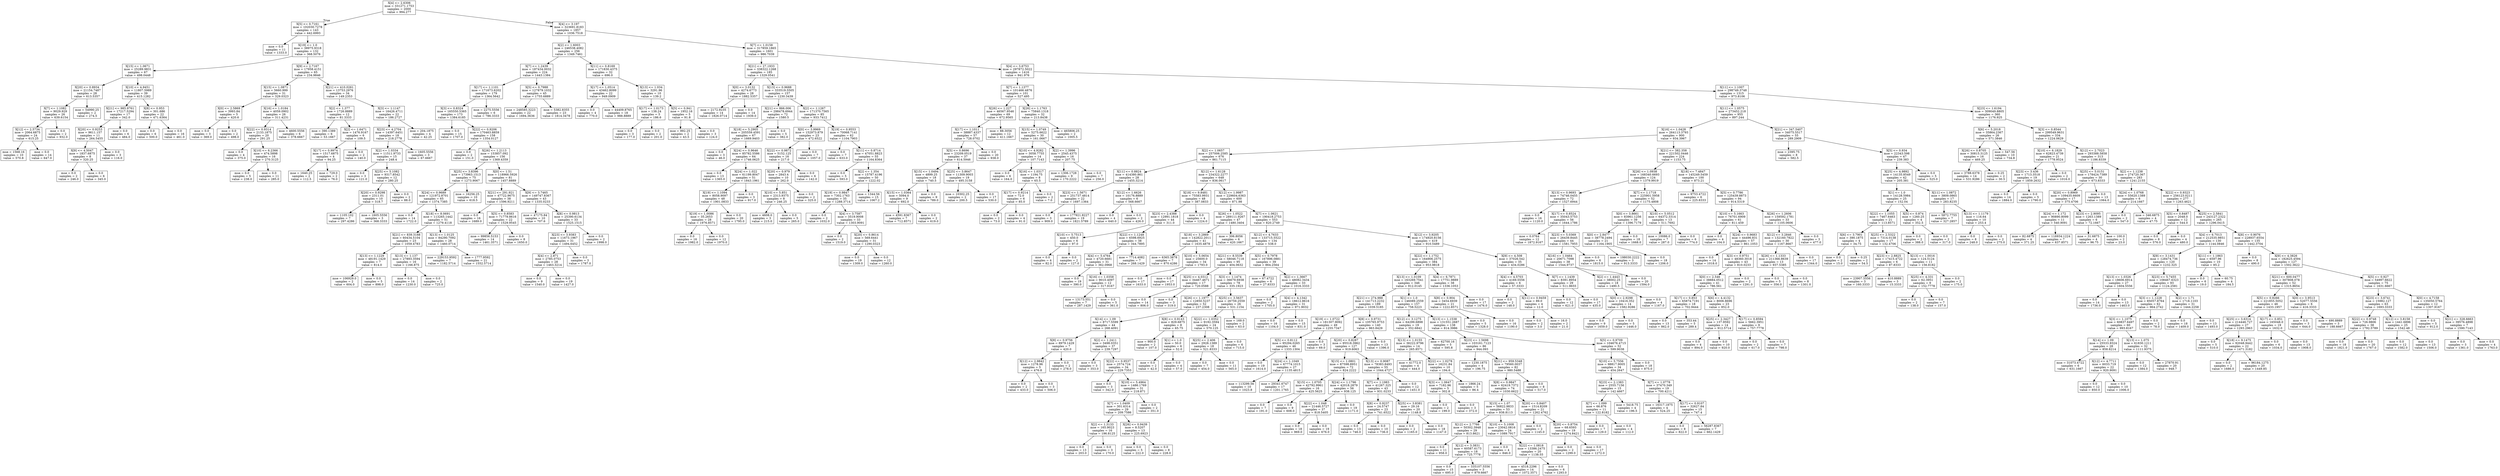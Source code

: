 digraph Tree {
node [shape=box] ;
0 [label="X[4] <= 2.6306\nmse = 331271.1753\nsamples = 2000\nvalue = 994.277"] ;
1 [label="X[5] <= 0.7161\nmse = 102030.7278\nsamples = 143\nvalue = 442.6993"] ;
0 -> 1 [labeldistance=2.5, labelangle=45, headlabel="True"] ;
2 [label="mse = 0.0\nsamples = 11\nvalue = 1333.0"] ;
1 -> 2 ;
3 [label="X[19] <= 1.0\nmse = 38975.9318\nsamples = 132\nvalue = 368.5076"] ;
1 -> 3 ;
4 [label="X[15] <= 1.0671\nmse = 25289.9831\nsamples = 67\nvalue = 498.0448"] ;
3 -> 4 ;
5 [label="X[20] <= 0.8934\nmse = 21154.7487\nsamples = 28\nvalue = 613.5357"] ;
4 -> 5 ;
6 [label="X[7] <= 1.1082\nmse = 9029.929\nsamples = 26\nvalue = 639.6154"] ;
5 -> 6 ;
7 [label="X[12] <= 2.5734\nmse = 2064.6875\nsamples = 24\nvalue = 615.25"] ;
6 -> 7 ;
8 [label="mse = 1568.16\nsamples = 10\nvalue = 570.8"] ;
7 -> 8 ;
9 [label="mse = 0.0\nsamples = 14\nvalue = 647.0"] ;
7 -> 9 ;
10 [label="mse = 0.0\nsamples = 2\nvalue = 932.0"] ;
6 -> 10 ;
11 [label="mse = 54990.25\nsamples = 2\nvalue = 274.5"] ;
5 -> 11 ;
12 [label="X[10] <= 4.9451\nmse = 11807.5989\nsamples = 39\nvalue = 415.1282"] ;
4 -> 12 ;
13 [label="X[21] <= 985.9761\nmse = 17217.5294\nsamples = 17\nvalue = 342.0"] ;
12 -> 13 ;
14 [label="X[20] <= 0.9253\nmse = 9611.157\nsamples = 11\nvalue = 264.5455"] ;
13 -> 14 ;
15 [label="X[9] <= 4.5047\nmse = 1837.6875\nsamples = 8\nvalue = 320.25"] ;
14 -> 15 ;
16 [label="mse = 0.0\nsamples = 2\nvalue = 246.0"] ;
15 -> 16 ;
17 [label="mse = 0.0\nsamples = 6\nvalue = 345.0"] ;
15 -> 17 ;
18 [label="mse = 0.0\nsamples = 3\nvalue = 116.0"] ;
14 -> 18 ;
19 [label="mse = 0.0\nsamples = 6\nvalue = 484.0"] ;
13 -> 19 ;
20 [label="X[8] <= 0.953\nmse = 301.686\nsamples = 22\nvalue = 471.6364"] ;
12 -> 20 ;
21 [label="mse = 0.0\nsamples = 6\nvalue = 500.0"] ;
20 -> 21 ;
22 [label="mse = 0.0\nsamples = 16\nvalue = 461.0"] ;
20 -> 22 ;
23 [label="X[9] <= 2.7167\nmse = 17958.4151\nsamples = 65\nvalue = 234.9846"] ;
3 -> 23 ;
24 [label="X[15] <= 1.0871\nmse = 5660.999\nsamples = 31\nvalue = 329.0323"] ;
23 -> 24 ;
25 [label="X[0] <= 2.5869\nmse = 3993.84\nsamples = 5\nvalue = 420.6"] ;
24 -> 25 ;
26 [label="mse = 0.0\nsamples = 3\nvalue = 369.0"] ;
25 -> 26 ;
27 [label="mse = 0.0\nsamples = 2\nvalue = 498.0"] ;
25 -> 27 ;
28 [label="X[16] <= 1.0184\nmse = 4059.0902\nsamples = 26\nvalue = 311.4231"] ;
24 -> 28 ;
29 [label="X[22] <= 0.9314\nmse = 2133.1875\nsamples = 20\nvalue = 291.25"] ;
28 -> 29 ;
30 [label="mse = 0.0\nsamples = 4\nvalue = 375.0"] ;
29 -> 30 ;
31 [label="X[10] <= 6.2366\nmse = 474.5898\nsamples = 16\nvalue = 270.3125"] ;
29 -> 31 ;
32 [label="mse = 0.0\nsamples = 5\nvalue = 238.0"] ;
31 -> 32 ;
33 [label="mse = 0.0\nsamples = 11\nvalue = 285.0"] ;
31 -> 33 ;
34 [label="mse = 4600.5556\nsamples = 6\nvalue = 378.6667"] ;
28 -> 34 ;
35 [label="X[21] <= 410.0261\nmse = 13753.2976\nsamples = 34\nvalue = 149.2353"] ;
23 -> 35 ;
36 [label="X[2] <= 1.377\nmse = 1726.8889\nsamples = 12\nvalue = 81.3333"] ;
35 -> 36 ;
37 [label="mse = 390.1389\nsamples = 6\nvalue = 53.1667"] ;
36 -> 37 ;
38 [label="X[2] <= 1.6471\nmse = 1476.9167\nsamples = 6\nvalue = 109.5"] ;
36 -> 38 ;
39 [label="X[17] <= 0.9974\nmse = 1517.6875\nsamples = 4\nvalue = 94.25"] ;
38 -> 39 ;
40 [label="mse = 1640.25\nsamples = 2\nvalue = 112.5"] ;
39 -> 40 ;
41 [label="mse = 729.0\nsamples = 2\nvalue = 76.0"] ;
39 -> 41 ;
42 [label="mse = 0.0\nsamples = 2\nvalue = 140.0"] ;
38 -> 42 ;
43 [label="X[3] <= 1.1147\nmse = 16426.4711\nsamples = 22\nvalue = 186.2727"] ;
35 -> 43 ;
44 [label="X[23] <= 4.2704\nmse = 14397.6451\nsamples = 18\nvalue = 218.2778"] ;
43 -> 44 ;
45 [label="X[2] <= 1.0334\nmse = 11511.9733\nsamples = 15\nvalue = 248.4"] ;
44 -> 45 ;
46 [label="mse = 0.0\nsamples = 3\nvalue = 121.0"] ;
45 -> 46 ;
47 [label="X[25] <= 5.1082\nmse = 9317.8542\nsamples = 12\nvalue = 280.25"] ;
45 -> 47 ;
48 [label="X[20] <= 0.9298\nmse = 2311.01\nsamples = 10\nvalue = 318.7"] ;
47 -> 48 ;
49 [label="mse = 1105.102\nsamples = 7\nvalue = 297.4286"] ;
48 -> 49 ;
50 [label="mse = 1605.5556\nsamples = 3\nvalue = 368.3333"] ;
48 -> 50 ;
51 [label="mse = 0.0\nsamples = 2\nvalue = 88.0"] ;
47 -> 51 ;
52 [label="mse = 1605.5556\nsamples = 3\nvalue = 67.6667"] ;
44 -> 52 ;
53 [label="mse = 204.1875\nsamples = 4\nvalue = 42.25"] ;
43 -> 53 ;
54 [label="X[4] <= 3.197\nmse = 323691.8183\nsamples = 1857\nvalue = 1036.7518"] ;
0 -> 54 [labeldistance=2.5, labelangle=-45, headlabel="False"] ;
55 [label="X[2] <= 1.6003\nmse = 246538.4082\nsamples = 256\nvalue = 1349.7461"] ;
54 -> 55 ;
56 [label="X[7] <= 1.2439\nmse = 187434.0032\nsamples = 224\nvalue = 1443.1384"] ;
55 -> 56 ;
57 [label="X[17] <= 1.1101\nmse = 171673.6202\nsamples = 179\nvalue = 1364.5642"] ;
56 -> 57 ;
58 [label="X[3] <= 0.8324\nmse = 165550.5365\nsamples = 173\nvalue = 1384.6185"] ;
57 -> 58 ;
59 [label="mse = 0.0\nsamples = 15\nvalue = 1707.0"] ;
58 -> 59 ;
60 [label="X[22] <= 0.9206\nmse = 170463.8859\nsamples = 158\nvalue = 1354.0127"] ;
58 -> 60 ;
61 [label="mse = 0.0\nsamples = 2\nvalue = 151.0"] ;
60 -> 61 ;
62 [label="X[26] <= 1.2113\nmse = 153857.092\nsamples = 156\nvalue = 1369.4359"] ;
60 -> 62 ;
63 [label="X[25] <= 3.8396\nmse = 173963.1513\nsamples = 75\nvalue = 1273.9067"] ;
62 -> 63 ;
64 [label="X[24] <= 0.9689\nmse = 121972.8701\nsamples = 65\nvalue = 1374.7385"] ;
63 -> 64 ;
65 [label="mse = 0.0\nsamples = 14\nvalue = 1722.0"] ;
64 -> 65 ;
66 [label="X[18] <= 8.0691\nmse = 113265.1442\nsamples = 51\nvalue = 1279.4118"] ;
64 -> 66 ;
67 [label="X[21] <= 839.3188\nmse = 60434.5104\nsamples = 23\nvalue = 1059.4783"] ;
66 -> 67 ;
68 [label="X[13] <= 1.1229\nmse = 48191.1429\nsamples = 7\nvalue = 814.0"] ;
67 -> 68 ;
69 [label="mse = 106929.0\nsamples = 2\nvalue = 604.0"] ;
68 -> 69 ;
70 [label="mse = 0.0\nsamples = 5\nvalue = 898.0"] ;
68 -> 70 ;
71 [label="X[13] <= 1.137\nmse = 27893.3594\nsamples = 16\nvalue = 1166.875"] ;
67 -> 71 ;
72 [label="mse = 0.0\nsamples = 14\nvalue = 1230.0"] ;
71 -> 72 ;
73 [label="mse = 0.0\nsamples = 2\nvalue = 725.0"] ;
71 -> 73 ;
74 [label="X[13] <= 1.0125\nmse = 84290.7092\nsamples = 28\nvalue = 1460.0714"] ;
66 -> 74 ;
75 [label="mse = 229153.9592\nsamples = 7\nvalue = 1182.5714"] ;
74 -> 75 ;
76 [label="mse = 1777.9592\nsamples = 21\nvalue = 1552.5714"] ;
74 -> 76 ;
77 [label="mse = 16256.25\nsamples = 10\nvalue = 618.5"] ;
63 -> 77 ;
78 [label="X[0] <= 1.51\nmse = 118966.5926\nsamples = 81\nvalue = 1457.8889"] ;
62 -> 78 ;
79 [label="X[21] <= 291.921\nmse = 47722.9675\nsamples = 38\nvalue = 1596.9211"] ;
78 -> 79 ;
80 [label="mse = 0.0\nsamples = 16\nvalue = 1689.0"] ;
79 -> 80 ;
81 [label="X[5] <= 0.8583\nmse = 71779.8616\nsamples = 22\nvalue = 1529.9545"] ;
79 -> 81 ;
82 [label="mse = 99856.5153\nsamples = 14\nvalue = 1461.3571"] ;
81 -> 82 ;
83 [label="mse = 0.0\nsamples = 8\nvalue = 1650.0"] ;
81 -> 83 ;
84 [label="X[9] <= 3.7465\nmse = 149747.8367\nsamples = 43\nvalue = 1335.0233"] ;
78 -> 84 ;
85 [label="mse = 47175.84\nsamples = 10\nvalue = 707.6"] ;
84 -> 85 ;
86 [label="X[8] <= 0.9813\nmse = 25390.6134\nsamples = 33\nvalue = 1525.1515"] ;
84 -> 86 ;
87 [label="X[23] <= 3.9383\nmse = 11673.1967\nsamples = 31\nvalue = 1494.6452"] ;
86 -> 87 ;
88 [label="X[4] <= 2.871\nmse = 2785.0753\nsamples = 28\nvalue = 1463.3214"] ;
87 -> 88 ;
89 [label="mse = 0.0\nsamples = 9\nvalue = 1540.0"] ;
88 -> 89 ;
90 [label="mse = 0.0\nsamples = 19\nvalue = 1427.0"] ;
88 -> 90 ;
91 [label="mse = 0.0\nsamples = 3\nvalue = 1787.0"] ;
87 -> 91 ;
92 [label="mse = 0.0\nsamples = 2\nvalue = 1998.0"] ;
86 -> 92 ;
93 [label="mse = 2275.5556\nsamples = 6\nvalue = 786.3333"] ;
57 -> 93 ;
94 [label="X[5] <= 0.7988\nmse = 127879.1032\nsamples = 45\nvalue = 1755.6889"] ;
56 -> 94 ;
95 [label="mse = 248585.3223\nsamples = 22\nvalue = 1694.3636"] ;
94 -> 95 ;
96 [label="mse = 5382.8355\nsamples = 23\nvalue = 1814.3478"] ;
94 -> 96 ;
97 [label="X[11] <= 0.8169\nmse = 171830.4375\nsamples = 32\nvalue = 696.0"] ;
55 -> 97 ;
98 [label="X[17] <= 1.0514\nmse = 43462.8099\nsamples = 22\nvalue = 949.0909"] ;
97 -> 98 ;
99 [label="mse = 0.0\nsamples = 4\nvalue = 770.0"] ;
98 -> 99 ;
100 [label="mse = 44409.8765\nsamples = 18\nvalue = 988.8889"] ;
98 -> 100 ;
101 [label="X[13] <= 1.034\nmse = 3291.96\nsamples = 10\nvalue = 139.2"] ;
97 -> 101 ;
102 [label="X[17] <= 1.0173\nmse = 138.24\nsamples = 5\nvalue = 186.6"] ;
101 -> 102 ;
103 [label="mse = 0.0\nsamples = 3\nvalue = 177.0"] ;
102 -> 103 ;
104 [label="mse = 0.0\nsamples = 2\nvalue = 201.0"] ;
102 -> 104 ;
105 [label="X[5] <= 0.941\nmse = 1952.16\nsamples = 5\nvalue = 91.8"] ;
101 -> 105 ;
106 [label="mse = 992.25\nsamples = 2\nvalue = 43.5"] ;
105 -> 106 ;
107 [label="mse = 0.0\nsamples = 3\nvalue = 124.0"] ;
105 -> 107 ;
108 [label="X[7] <= 1.0158\nmse = 317859.1865\nsamples = 1601\nvalue = 986.7039"] ;
54 -> 108 ;
109 [label="X[21] <= 27.1933\nmse = 338322.1268\nsamples = 185\nvalue = 1329.0541"] ;
108 -> 109 ;
110 [label="X[0] <= 3.0132\nmse = 4274.6773\nsamples = 28\nvalue = 1882.5357"] ;
109 -> 110 ;
111 [label="mse = 2172.9235\nsamples = 14\nvalue = 1826.0714"] ;
110 -> 111 ;
112 [label="mse = 0.0\nsamples = 14\nvalue = 1939.0"] ;
110 -> 112 ;
113 [label="X[13] <= 0.9688\nmse = 333519.5505\nsamples = 157\nvalue = 1230.3439"] ;
109 -> 113 ;
114 [label="X[21] <= 866.006\nmse = 298478.6944\nsamples = 72\nvalue = 1580.5"] ;
113 -> 114 ;
115 [label="X[18] <= 5.2905\nmse = 205559.4591\nsamples = 67\nvalue = 1669.9403"] ;
114 -> 115 ;
116 [label="mse = 0.0\nsamples = 3\nvalue = 46.0"] ;
115 -> 116 ;
117 [label="X[24] <= 0.9646\nmse = 85782.5586\nsamples = 64\nvalue = 1746.0625"] ;
115 -> 117 ;
118 [label="mse = 0.0\nsamples = 13\nvalue = 1365.0"] ;
117 -> 118 ;
119 [label="X[24] <= 1.022\nmse = 61199.8047\nsamples = 51\nvalue = 1843.1961"] ;
117 -> 119 ;
120 [label="X[19] <= 1.1094\nmse = 8058.9097\nsamples = 48\nvalue = 1901.0833"] ;
119 -> 120 ;
121 [label="X[19] <= 1.0086\nmse = 35.2653\nsamples = 28\nvalue = 1976.8571"] ;
120 -> 121 ;
122 [label="mse = 0.0\nsamples = 16\nvalue = 1982.0"] ;
121 -> 122 ;
123 [label="mse = 0.0\nsamples = 12\nvalue = 1970.0"] ;
121 -> 123 ;
124 [label="mse = 0.0\nsamples = 20\nvalue = 1795.0"] ;
120 -> 124 ;
125 [label="mse = 0.0\nsamples = 3\nvalue = 917.0"] ;
119 -> 125 ;
126 [label="mse = 0.0\nsamples = 5\nvalue = 382.0"] ;
114 -> 126 ;
127 [label="X[2] <= 1.1267\nmse = 171370.7565\nsamples = 85\nvalue = 933.7412"] ;
113 -> 127 ;
128 [label="X[0] <= 3.9969\nmse = 152973.879\nsamples = 23\nvalue = 472.6522"] ;
127 -> 128 ;
129 [label="X[22] <= 0.9872\nmse = 5152.125\nsamples = 16\nvalue = 217.0"] ;
128 -> 129 ;
130 [label="X[20] <= 0.979\nmse = 2843.4\nsamples = 10\nvalue = 262.0"] ;
129 -> 130 ;
131 [label="X[10] <= 5.851\nmse = 2313.9375\nsamples = 8\nvalue = 246.25"] ;
130 -> 131 ;
132 [label="mse = 4608.0\nsamples = 3\nvalue = 215.0"] ;
131 -> 132 ;
133 [label="mse = 0.0\nsamples = 5\nvalue = 265.0"] ;
131 -> 133 ;
134 [label="mse = 0.0\nsamples = 2\nvalue = 325.0"] ;
130 -> 134 ;
135 [label="mse = 0.0\nsamples = 6\nvalue = 142.0"] ;
129 -> 135 ;
136 [label="mse = 0.0\nsamples = 7\nvalue = 1057.0"] ;
128 -> 136 ;
137 [label="X[19] <= 0.9553\nmse = 70068.7141\nsamples = 62\nvalue = 1104.7903"] ;
127 -> 137 ;
138 [label="mse = 0.0\nsamples = 7\nvalue = 633.0"] ;
137 -> 138 ;
139 [label="X[11] <= 0.8714\nmse = 47051.8823\nsamples = 55\nvalue = 1164.8364"] ;
137 -> 139 ;
140 [label="mse = 0.0\nsamples = 5\nvalue = 593.0"] ;
139 -> 140 ;
141 [label="X[2] <= 1.354\nmse = 15787.4196\nsamples = 50\nvalue = 1222.02"] ;
139 -> 141 ;
142 [label="X[19] <= 0.9847\nmse = 7302.1763\nsamples = 35\nvalue = 1288.3714"] ;
141 -> 142 ;
143 [label="mse = 0.0\nsamples = 2\nvalue = 1032.0"] ;
142 -> 143 ;
144 [label="X[4] <= 3.7587\nmse = 3519.9008\nsamples = 33\nvalue = 1303.9091"] ;
142 -> 144 ;
145 [label="mse = 0.0\nsamples = 2\nvalue = 1519.0"] ;
144 -> 145 ;
146 [label="X[20] <= 0.8614\nmse = 569.6441\nsamples = 31\nvalue = 1290.0323"] ;
144 -> 146 ;
147 [label="mse = 0.0\nsamples = 19\nvalue = 1309.0"] ;
146 -> 147 ;
148 [label="mse = 0.0\nsamples = 12\nvalue = 1260.0"] ;
146 -> 148 ;
149 [label="mse = 1344.56\nsamples = 15\nvalue = 1067.2"] ;
141 -> 149 ;
150 [label="X[4] <= 3.6753\nmse = 297872.5022\nsamples = 1416\nvalue = 941.976"] ;
108 -> 150 ;
151 [label="X[7] <= 1.1377\nmse = 101466.4876\nsamples = 101\nvalue = 527.495"] ;
150 -> 151 ;
152 [label="X[26] <= 1.227\nmse = 46567.9546\nsamples = 69\nvalue = 672.9565"] ;
151 -> 152 ;
153 [label="X[17] <= 1.1011\nmse = 38887.4337\nsamples = 57\nvalue = 728.0702"] ;
152 -> 153 ;
154 [label="X[5] <= 0.8696\nmse = 23209.0519\nsamples = 37\nvalue = 614.5946"] ;
153 -> 154 ;
155 [label="X[15] <= 1.0494\nmse = 4899.25\nsamples = 18\nvalue = 740.5"] ;
154 -> 155 ;
156 [label="X[15] <= 1.0364\nmse = 5094.0\nsamples = 9\nvalue = 692.0"] ;
155 -> 156 ;
157 [label="mse = 4591.8367\nsamples = 7\nvalue = 712.8571"] ;
156 -> 157 ;
158 [label="mse = 0.0\nsamples = 2\nvalue = 619.0"] ;
156 -> 158 ;
159 [label="mse = 0.0\nsamples = 9\nvalue = 789.0"] ;
155 -> 159 ;
160 [label="X[25] <= 3.8647\nmse = 11309.9003\nsamples = 19\nvalue = 495.3158"] ;
154 -> 160 ;
161 [label="mse = 10302.25\nsamples = 2\nvalue = 200.5"] ;
160 -> 161 ;
162 [label="mse = 0.0\nsamples = 17\nvalue = 530.0"] ;
160 -> 162 ;
163 [label="mse = 0.0\nsamples = 20\nvalue = 938.0"] ;
153 -> 163 ;
164 [label="mse = 88.3056\nsamples = 12\nvalue = 411.1667"] ;
152 -> 164 ;
165 [label="X[26] <= 1.1763\nmse = 75840.1318\nsamples = 32\nvalue = 213.8438"] ;
151 -> 165 ;
166 [label="X[15] <= 1.0749\nmse = 5275.6622\nsamples = 30\nvalue = 161.0667"] ;
165 -> 166 ;
167 [label="X[10] <= 4.9282\nmse = 3058.7755\nsamples = 14\nvalue = 107.7143"] ;
166 -> 167 ;
168 [label="mse = 0.0\nsamples = 6\nvalue = 164.0"] ;
167 -> 168 ;
169 [label="X[16] <= 1.0317\nmse = 1194.75\nsamples = 8\nvalue = 65.5"] ;
167 -> 169 ;
170 [label="X[17] <= 0.9214\nmse = 72.0\nsamples = 6\nvalue = 85.0"] ;
169 -> 170 ;
171 [label="mse = 0.0\nsamples = 2\nvalue = 73.0"] ;
170 -> 171 ;
172 [label="mse = 0.0\nsamples = 4\nvalue = 91.0"] ;
170 -> 172 ;
173 [label="mse = 0.0\nsamples = 2\nvalue = 7.0"] ;
169 -> 173 ;
174 [label="X[2] <= 1.3996\nmse = 2545.4375\nsamples = 16\nvalue = 207.75"] ;
166 -> 174 ;
175 [label="mse = 1306.1728\nsamples = 9\nvalue = 170.2222"] ;
174 -> 175 ;
176 [label="mse = 0.0\nsamples = 7\nvalue = 256.0"] ;
174 -> 176 ;
177 [label="mse = 465806.25\nsamples = 2\nvalue = 1005.5"] ;
165 -> 177 ;
178 [label="X[11] <= 1.1007\nmse = 298749.3748\nsamples = 1315\nvalue = 973.8106"] ;
150 -> 178 ;
179 [label="X[11] <= 1.0575\nmse = 273452.218\nsamples = 955\nvalue = 897.244"] ;
178 -> 179 ;
180 [label="X[16] <= 1.0428\nmse = 264113.3793\nsamples = 900\nvalue = 934.3967"] ;
179 -> 180 ;
181 [label="X[2] <= 1.0657\nmse = 257006.2585\nsamples = 676\nvalue = 861.7115"] ;
180 -> 181 ;
182 [label="X[11] <= 0.8824\nmse = 414380.861\nsamples = 28\nvalue = 1455.3214"] ;
181 -> 182 ;
183 [label="X[23] <= 1.5671\nmse = 251737.4814\nsamples = 22\nvalue = 1697.1364"] ;
182 -> 183 ;
184 [label="mse = 0.0\nsamples = 3\nvalue = 909.0"] ;
183 -> 184 ;
185 [label="mse = 177921.8227\nsamples = 19\nvalue = 1821.5789"] ;
183 -> 185 ;
186 [label="X[12] <= 1.6626\nmse = 10176.8889\nsamples = 6\nvalue = 568.6667"] ;
182 -> 186 ;
187 [label="mse = 0.0\nsamples = 4\nvalue = 640.0"] ;
186 -> 187 ;
188 [label="mse = 0.0\nsamples = 2\nvalue = 426.0"] ;
186 -> 188 ;
189 [label="X[12] <= 1.6128\nmse = 234322.2277\nsamples = 648\nvalue = 836.0617"] ;
181 -> 189 ;
190 [label="X[18] <= 9.8481\nmse = 75583.9931\nsamples = 48\nvalue = 387.0833"] ;
189 -> 190 ;
191 [label="X[23] <= 2.4388\nmse = 12991.1818\nsamples = 44\nvalue = 311.0"] ;
190 -> 191 ;
192 [label="X[10] <= 5.7513\nmse = 450.0\nsamples = 6\nvalue = 97.0"] ;
191 -> 192 ;
193 [label="mse = 0.0\nsamples = 4\nvalue = 82.0"] ;
192 -> 193 ;
194 [label="mse = 0.0\nsamples = 2\nvalue = 127.0"] ;
192 -> 194 ;
195 [label="X[22] <= 1.1248\nmse = 6598.6925\nsamples = 38\nvalue = 344.7895"] ;
191 -> 195 ;
196 [label="X[4] <= 5.4764\nmse = 4720.6681\nsamples = 31\nvalue = 362.0968"] ;
195 -> 196 ;
197 [label="mse = 0.0\nsamples = 19\nvalue = 390.0"] ;
196 -> 197 ;
198 [label="X[16] <= 1.0358\nmse = 9010.4097\nsamples = 12\nvalue = 317.9167"] ;
196 -> 198 ;
199 [label="mse = 13173.551\nsamples = 7\nvalue = 287.1429"] ;
198 -> 199 ;
200 [label="mse = 0.0\nsamples = 5\nvalue = 361.0"] ;
198 -> 200 ;
201 [label="mse = 7714.4082\nsamples = 7\nvalue = 268.1429"] ;
195 -> 201 ;
202 [label="mse = 0.0\nsamples = 4\nvalue = 1224.0"] ;
190 -> 202 ;
203 [label="X[12] <= 1.9987\nmse = 229604.6363\nsamples = 600\nvalue = 871.98"] ;
189 -> 203 ;
204 [label="X[26] <= 1.0522\nmse = 289111.9267\nsamples = 47\nvalue = 1480.3404"] ;
203 -> 204 ;
205 [label="X[18] <= 3.2869\nmse = 142822.2011\nsamples = 41\nvalue = 1635.4878"] ;
204 -> 205 ;
206 [label="mse = 6365.3878\nsamples = 7\nvalue = 870.4286"] ;
205 -> 206 ;
207 [label="X[10] <= 5.0654\nmse = 25600.0\nsamples = 34\nvalue = 1793.0"] ;
205 -> 207 ;
208 [label="mse = 0.0\nsamples = 17\nvalue = 1633.0"] ;
207 -> 208 ;
209 [label="mse = 0.0\nsamples = 17\nvalue = 1953.0"] ;
207 -> 209 ;
210 [label="mse = 306.8056\nsamples = 6\nvalue = 420.1667"] ;
204 -> 210 ;
211 [label="X[7] <= 1.0621\nmse = 190418.2753\nsamples = 553\nvalue = 820.2749"] ;
203 -> 211 ;
212 [label="X[12] <= 4.7633\nmse = 133715.5522\nsamples = 134\nvalue = 538.0"] ;
211 -> 212 ;
213 [label="X[21] <= 8.5539\nmse = 58046.7118\nsamples = 95\nvalue = 404.0632"] ;
212 -> 213 ;
214 [label="X[25] <= 4.0312\nmse = 34467.4671\nsamples = 17\nvalue = 720.0588"] ;
213 -> 214 ;
215 [label="mse = 0.0\nsamples = 14\nvalue = 806.0"] ;
214 -> 215 ;
216 [label="mse = 0.0\nsamples = 3\nvalue = 319.0"] ;
214 -> 216 ;
217 [label="X[3] <= 1.1474\nmse = 36679.6938\nsamples = 78\nvalue = 335.1923"] ;
213 -> 217 ;
218 [label="X[26] <= 1.1977\nmse = 12850.5237\nsamples = 52\nvalue = 237.2308"] ;
217 -> 218 ;
219 [label="X[14] <= 1.09\nmse = 8717.5599\nsamples = 44\nvalue = 268.4091"] ;
218 -> 219 ;
220 [label="X[8] <= 0.9756\nmse = 8979.1429\nsamples = 7\nvalue = 420.0"] ;
219 -> 220 ;
221 [label="X[12] <= 2.9842\nmse = 1278.96\nsamples = 5\nvalue = 476.8"] ;
220 -> 221 ;
222 [label="mse = 0.0\nsamples = 2\nvalue = 433.0"] ;
221 -> 222 ;
223 [label="mse = 0.0\nsamples = 3\nvalue = 506.0"] ;
221 -> 223 ;
224 [label="mse = 0.0\nsamples = 2\nvalue = 278.0"] ;
220 -> 224 ;
225 [label="X[2] <= 1.2411\nmse = 3498.0351\nsamples = 37\nvalue = 239.7297"] ;
219 -> 225 ;
226 [label="mse = 0.0\nsamples = 3\nvalue = 353.0"] ;
225 -> 226 ;
227 [label="X[22] <= 0.9537\nmse = 2574.724\nsamples = 34\nvalue = 229.7353"] ;
225 -> 227 ;
228 [label="mse = 0.0\nsamples = 3\nvalue = 342.0"] ;
227 -> 228 ;
229 [label="X[10] <= 5.4964\nmse = 1486.1769\nsamples = 31\nvalue = 218.871"] ;
227 -> 229 ;
230 [label="X[7] <= 1.0409\nmse = 301.6314\nsamples = 29\nvalue = 209.7586"] ;
229 -> 230 ;
231 [label="X[2] <= 1.3133\nmse = 165.9023\nsamples = 16\nvalue = 196.8125"] ;
230 -> 231 ;
232 [label="mse = 0.0\nsamples = 13\nvalue = 203.0"] ;
231 -> 232 ;
233 [label="mse = 0.0\nsamples = 3\nvalue = 170.0"] ;
231 -> 233 ;
234 [label="X[26] <= 0.9439\nmse = 8.5207\nsamples = 13\nvalue = 225.6923"] ;
230 -> 234 ;
235 [label="mse = 0.0\nsamples = 5\nvalue = 222.0"] ;
234 -> 235 ;
236 [label="mse = 0.0\nsamples = 8\nvalue = 228.0"] ;
234 -> 236 ;
237 [label="mse = 0.0\nsamples = 2\nvalue = 351.0"] ;
229 -> 237 ;
238 [label="X[8] <= 0.9143\nmse = 829.6875\nsamples = 8\nvalue = 65.75"] ;
218 -> 238 ;
239 [label="mse = 900.0\nsamples = 2\nvalue = 107.0"] ;
238 -> 239 ;
240 [label="X[1] <= 1.0\nmse = 50.0\nsamples = 6\nvalue = 52.0"] ;
238 -> 240 ;
241 [label="mse = 0.0\nsamples = 2\nvalue = 42.0"] ;
240 -> 241 ;
242 [label="mse = 0.0\nsamples = 4\nvalue = 57.0"] ;
240 -> 242 ;
243 [label="X[25] <= 3.5637\nmse = 26759.2559\nsamples = 26\nvalue = 531.1154"] ;
217 -> 243 ;
244 [label="X[22] <= 1.0352\nmse = 9192.3594\nsamples = 24\nvalue = 570.125"] ;
243 -> 244 ;
245 [label="X[25] <= 2.406\nmse = 2928.1389\nsamples = 18\nvalue = 521.8333"] ;
244 -> 245 ;
246 [label="mse = 0.0\nsamples = 7\nvalue = 454.0"] ;
245 -> 246 ;
247 [label="mse = 0.0\nsamples = 11\nvalue = 565.0"] ;
245 -> 247 ;
248 [label="mse = 0.0\nsamples = 6\nvalue = 715.0"] ;
244 -> 248 ;
249 [label="mse = 169.0\nsamples = 2\nvalue = 63.0"] ;
243 -> 249 ;
250 [label="X[5] <= 0.7978\nmse = 167896.0881\nsamples = 39\nvalue = 864.2564"] ;
212 -> 250 ;
251 [label="mse = 67.4722\nsamples = 6\nvalue = 27.8333"] ;
250 -> 251 ;
252 [label="X[2] <= 1.3667\nmse = 48082.3434\nsamples = 33\nvalue = 1016.3333"] ;
250 -> 252 ;
253 [label="mse = 0.0\nsamples = 2\nvalue = 1705.0"] ;
252 -> 253 ;
254 [label="X[4] <= 4.1342\nmse = 18612.8616\nsamples = 31\nvalue = 971.9032"] ;
252 -> 254 ;
255 [label="mse = 0.0\nsamples = 16\nvalue = 1104.0"] ;
254 -> 255 ;
256 [label="mse = 0.0\nsamples = 15\nvalue = 831.0"] ;
254 -> 256 ;
257 [label="X[12] <= 3.9205\nmse = 174920.8156\nsamples = 419\nvalue = 910.5489"] ;
211 -> 257 ;
258 [label="X[22] <= 1.1752\nmse = 164906.2575\nsamples = 384\nvalue = 953.9818"] ;
257 -> 258 ;
259 [label="X[13] <= 1.0109\nmse = 163269.7541\nsamples = 346\nvalue = 912.0145"] ;
258 -> 259 ;
260 [label="X[21] <= 274.988\nmse = 141713.2232\nsamples = 189\nvalue = 1039.5185"] ;
259 -> 260 ;
261 [label="X[19] <= 1.0722\nmse = 181307.9092\nsamples = 49\nvalue = 1255.7347"] ;
260 -> 261 ;
262 [label="X[5] <= 0.8112\nmse = 95294.0265\nsamples = 46\nvalue = 1333.1304"] ;
261 -> 262 ;
263 [label="mse = 0.0\nsamples = 19\nvalue = 1614.0"] ;
262 -> 263 ;
264 [label="X[24] <= 1.1049\nmse = 67774.1015\nsamples = 27\nvalue = 1135.4815"] ;
262 -> 264 ;
265 [label="mse = 113299.56\nsamples = 10\nvalue = 1023.8"] ;
264 -> 265 ;
266 [label="mse = 29341.6747\nsamples = 17\nvalue = 1201.1765"] ;
264 -> 266 ;
267 [label="mse = 0.0\nsamples = 3\nvalue = 69.0"] ;
261 -> 267 ;
268 [label="X[8] <= 0.9731\nmse = 105765.9753\nsamples = 140\nvalue = 963.8429"] ;
260 -> 268 ;
269 [label="X[20] <= 0.8287\nmse = 95518.3962\nsamples = 127\nvalue = 919.6063"] ;
268 -> 269 ;
270 [label="X[15] <= 1.0801\nmse = 87598.8951\nsamples = 72\nvalue = 824.2222"] ;
269 -> 270 ;
271 [label="X[15] <= 1.0705\nmse = 42792.9961\nsamples = 16\nvalue = 425.5625"] ;
270 -> 271 ;
272 [label="mse = 0.0\nsamples = 7\nvalue = 191.0"] ;
271 -> 272 ;
273 [label="mse = 0.0\nsamples = 9\nvalue = 608.0"] ;
271 -> 273 ;
274 [label="X[24] <= 1.1796\nmse = 42018.2879\nsamples = 56\nvalue = 938.125"] ;
270 -> 274 ;
275 [label="X[22] <= 1.048\nmse = 21446.5727\nsamples = 37\nvalue = 818.5405"] ;
274 -> 275 ;
276 [label="mse = 0.0\nsamples = 18\nvalue = 969.0"] ;
275 -> 276 ;
277 [label="mse = 0.0\nsamples = 19\nvalue = 676.0"] ;
275 -> 277 ;
278 [label="mse = 0.0\nsamples = 19\nvalue = 1171.0"] ;
274 -> 278 ;
279 [label="X[13] <= 0.9087\nmse = 78383.8493\nsamples = 55\nvalue = 1044.4727"] ;
269 -> 279 ;
280 [label="X[7] <= 1.1983\nmse = 41267.325\nsamples = 43\nvalue = 931.0233"] ;
279 -> 280 ;
281 [label="X[8] <= 0.9237\nmse = 24.5747\nsamples = 23\nvalue = 741.6522"] ;
280 -> 281 ;
282 [label="mse = 0.0\nsamples = 13\nvalue = 746.0"] ;
281 -> 282 ;
283 [label="mse = 0.0\nsamples = 10\nvalue = 736.0"] ;
281 -> 283 ;
284 [label="X[25] <= 3.8381\nmse = 29.16\nsamples = 20\nvalue = 1148.8"] ;
280 -> 284 ;
285 [label="mse = 0.0\nsamples = 2\nvalue = 1165.0"] ;
284 -> 285 ;
286 [label="mse = 0.0\nsamples = 18\nvalue = 1147.0"] ;
284 -> 286 ;
287 [label="mse = 0.0\nsamples = 12\nvalue = 1451.0"] ;
279 -> 287 ;
288 [label="mse = 0.0\nsamples = 13\nvalue = 1396.0"] ;
268 -> 288 ;
289 [label="X[1] <= 1.0\nmse = 146089.2559\nsamples = 157\nvalue = 758.5223"] ;
259 -> 289 ;
290 [label="X[12] <= 3.1275\nmse = 64299.6898\nsamples = 19\nvalue = 352.6842"] ;
289 -> 290 ;
291 [label="X[13] <= 1.0155\nmse = 36222.9796\nsamples = 14\nvalue = 265.8571"] ;
290 -> 291 ;
292 [label="mse = 41772.0\nsamples = 4\nvalue = 444.0"] ;
291 -> 292 ;
293 [label="X[22] <= 1.0278\nmse = 16231.84\nsamples = 10\nvalue = 194.6"] ;
291 -> 293 ;
294 [label="X[3] <= 1.0647\nmse = 7182.96\nsamples = 5\nvalue = 302.8"] ;
293 -> 294 ;
295 [label="mse = 0.0\nsamples = 2\nvalue = 199.0"] ;
294 -> 295 ;
296 [label="mse = 0.0\nsamples = 3\nvalue = 372.0"] ;
294 -> 296 ;
297 [label="mse = 1866.24\nsamples = 5\nvalue = 86.4"] ;
293 -> 297 ;
298 [label="mse = 62700.16\nsamples = 5\nvalue = 595.8"] ;
290 -> 298 ;
299 [label="X[13] <= 1.1538\nmse = 131551.2687\nsamples = 138\nvalue = 814.3986"] ;
289 -> 299 ;
300 [label="X[23] <= 1.5698\nmse = 103161.7123\nsamples = 86\nvalue = 944.093"] ;
299 -> 300 ;
301 [label="mse = 1230.1875\nsamples = 4\nvalue = 196.75"] ;
300 -> 301 ;
302 [label="X[21] <= 959.5348\nmse = 79560.0037\nsamples = 82\nvalue = 980.5488"] ;
300 -> 302 ;
303 [label="X[8] <= 0.9847\nmse = 62419.7372\nsamples = 74\nvalue = 1030.6622"] ;
302 -> 303 ;
304 [label="X[15] <= 1.07\nmse = 56822.9833\nsamples = 53\nvalue = 938.8113"] ;
303 -> 304 ;
305 [label="X[12] <= 2.7766\nmse = 50302.3948\nsamples = 29\nvalue = 813.8621"] ;
304 -> 305 ;
306 [label="mse = 0.0\nsamples = 11\nvalue = 958.0"] ;
305 -> 306 ;
307 [label="X[12] <= 3.3831\nmse = 60587.6173\nsamples = 18\nvalue = 725.7778"] ;
305 -> 307 ;
308 [label="mse = 0.0\nsamples = 15\nvalue = 695.0"] ;
307 -> 308 ;
309 [label="mse = 335107.5556\nsamples = 3\nvalue = 879.6667"] ;
307 -> 309 ;
310 [label="X[10] <= 5.1008\nmse = 23042.0816\nsamples = 24\nvalue = 1089.7917"] ;
304 -> 310 ;
311 [label="mse = 0.0\nsamples = 4\nvalue = 846.0"] ;
310 -> 311 ;
312 [label="X[22] <= 1.0818\nmse = 13386.2475\nsamples = 20\nvalue = 1138.55"] ;
310 -> 312 ;
313 [label="mse = 4518.2296\nsamples = 14\nvalue = 1072.3571"] ;
312 -> 313 ;
314 [label="mse = 0.0\nsamples = 6\nvalue = 1293.0"] ;
312 -> 314 ;
315 [label="X[20] <= 0.8407\nmse = 1514.8209\nsamples = 21\nvalue = 1262.4762"] ;
303 -> 315 ;
316 [label="mse = 0.0\nsamples = 2\nvalue = 1145.0"] ;
315 -> 316 ;
317 [label="X[20] <= 0.8754\nmse = 68.6593\nsamples = 19\nvalue = 1274.8421"] ;
315 -> 317 ;
318 [label="mse = 0.0\nsamples = 2\nvalue = 1299.0"] ;
317 -> 318 ;
319 [label="mse = 0.0\nsamples = 17\nvalue = 1272.0"] ;
317 -> 319 ;
320 [label="mse = 0.0\nsamples = 8\nvalue = 517.0"] ;
302 -> 320 ;
321 [label="X[5] <= 0.9709\nmse = 104676.4715\nsamples = 52\nvalue = 599.9038"] ;
299 -> 321 ;
322 [label="X[10] <= 5.7556\nmse = 98817.9005\nsamples = 34\nvalue = 454.2647"] ;
321 -> 322 ;
323 [label="X[23] <= 2.1383\nmse = 2555.7156\nsamples = 15\nvalue = 142.4667"] ;
322 -> 323 ;
324 [label="X[7] <= 1.099\nmse = 66.876\nsamples = 11\nvalue = 122.8182"] ;
323 -> 324 ;
325 [label="mse = 0.0\nsamples = 7\nvalue = 129.0"] ;
324 -> 325 ;
326 [label="mse = 0.0\nsamples = 4\nvalue = 112.0"] ;
324 -> 326 ;
327 [label="mse = 5418.75\nsamples = 4\nvalue = 196.5"] ;
323 -> 327 ;
328 [label="X[7] <= 1.0778\nmse = 37470.349\nsamples = 19\nvalue = 700.4211"] ;
322 -> 328 ;
329 [label="mse = 16317.1875\nsamples = 4\nvalue = 524.25"] ;
328 -> 329 ;
330 [label="X[17] <= 0.9107\nmse = 32627.84\nsamples = 15\nvalue = 747.4"] ;
328 -> 330 ;
331 [label="mse = 0.0\nsamples = 8\nvalue = 822.0"] ;
330 -> 331 ;
332 [label="mse = 56287.8367\nsamples = 7\nvalue = 662.1429"] ;
330 -> 332 ;
333 [label="mse = 0.0\nsamples = 18\nvalue = 875.0"] ;
321 -> 333 ;
334 [label="X[4] <= 6.7871\nmse = 17751.9889\nsamples = 38\nvalue = 1336.1053"] ;
258 -> 334 ;
335 [label="X[8] <= 0.904\nmse = 3454.6939\nsamples = 21\nvalue = 1222.8571"] ;
334 -> 335 ;
336 [label="mse = 0.0\nsamples = 5\nvalue = 1328.0"] ;
335 -> 336 ;
337 [label="mse = 0.0\nsamples = 16\nvalue = 1190.0"] ;
335 -> 337 ;
338 [label="mse = 0.0\nsamples = 17\nvalue = 1476.0"] ;
334 -> 338 ;
339 [label="X[9] <= 4.508\nmse = 37026.542\nsamples = 35\nvalue = 434.0286"] ;
257 -> 339 ;
340 [label="X[4] <= 4.5703\nmse = 4169.5556\nsamples = 6\nvalue = 57.3333"] ;
339 -> 340 ;
341 [label="mse = 0.0\nsamples = 2\nvalue = 148.0"] ;
340 -> 341 ;
342 [label="X[11] <= 0.9459\nmse = 89.0\nsamples = 4\nvalue = 12.0"] ;
340 -> 342 ;
343 [label="mse = 0.0\nsamples = 2\nvalue = 3.0"] ;
342 -> 343 ;
344 [label="mse = 16.0\nsamples = 2\nvalue = 21.0"] ;
342 -> 344 ;
345 [label="X[7] <= 1.1439\nmse = 8391.8954\nsamples = 29\nvalue = 511.9655"] ;
339 -> 345 ;
346 [label="mse = 0.0\nsamples = 12\nvalue = 621.0"] ;
345 -> 346 ;
347 [label="mse = 0.0\nsamples = 17\nvalue = 435.0"] ;
345 -> 347 ;
348 [label="X[21] <= 382.358\nmse = 221502.0446\nsamples = 224\nvalue = 1153.75"] ;
180 -> 348 ;
349 [label="X[26] <= 1.0938\nmse = 168340.6693\nsamples = 124\nvalue = 1379.9919"] ;
348 -> 349 ;
350 [label="X[13] <= 0.9693\nmse = 74746.0455\nsamples = 72\nvalue = 1527.6944"] ;
349 -> 350 ;
351 [label="mse = 0.0\nsamples = 16\nvalue = 1120.0"] ;
350 -> 351 ;
352 [label="X[17] <= 0.8524\nmse = 35043.5753\nsamples = 56\nvalue = 1644.1786"] ;
350 -> 352 ;
353 [label="mse = 0.0764\nsamples = 12\nvalue = 1872.9167"] ;
352 -> 353 ;
354 [label="X[23] <= 5.0369\nmse = 26439.8445\nsamples = 44\nvalue = 1581.7955"] ;
352 -> 354 ;
355 [label="X[16] <= 1.0464\nmse = 20671.7098\nsamples = 38\nvalue = 1544.9737"] ;
354 -> 355 ;
356 [label="X[2] <= 1.4443\nmse = 38002.25\nsamples = 18\nvalue = 1490.5"] ;
355 -> 356 ;
357 [label="X[0] <= 2.9298\nmse = 10416.352\nsamples = 14\nvalue = 1582.9286"] ;
356 -> 357 ;
358 [label="mse = 0.0\nsamples = 9\nvalue = 1659.0"] ;
357 -> 358 ;
359 [label="mse = 0.0\nsamples = 5\nvalue = 1446.0"] ;
357 -> 359 ;
360 [label="mse = 0.0\nsamples = 4\nvalue = 1167.0"] ;
356 -> 360 ;
361 [label="mse = 0.0\nsamples = 20\nvalue = 1594.0"] ;
355 -> 361 ;
362 [label="mse = 0.0\nsamples = 6\nvalue = 1815.0"] ;
354 -> 362 ;
363 [label="X[7] <= 1.1718\nmse = 225901.5958\nsamples = 52\nvalue = 1175.4808"] ;
349 -> 363 ;
364 [label="X[0] <= 3.8661\nmse = 83961.1256\nsamples = 39\nvalue = 1396.7179"] ;
363 -> 364 ;
365 [label="X[0] <= 2.8477\nmse = 38778.2494\nsamples = 21\nvalue = 1164.1905"] ;
364 -> 365 ;
366 [label="mse = 198030.2222\nsamples = 3\nvalue = 913.3333"] ;
365 -> 366 ;
367 [label="mse = 0.0\nsamples = 18\nvalue = 1206.0"] ;
365 -> 367 ;
368 [label="mse = 0.0\nsamples = 18\nvalue = 1668.0"] ;
364 -> 368 ;
369 [label="X[10] <= 5.0512\nmse = 64372.3314\nsamples = 13\nvalue = 511.7692"] ;
363 -> 369 ;
370 [label="mse = 10086.0\nsamples = 7\nvalue = 287.0"] ;
369 -> 370 ;
371 [label="mse = 0.0\nsamples = 6\nvalue = 774.0"] ;
369 -> 371 ;
372 [label="X[18] <= 7.4847\nmse = 145249.5459\nsamples = 100\nvalue = 873.21"] ;
348 -> 372 ;
373 [label="mse = 9753.4722\nsamples = 6\nvalue = 225.8333"] ;
372 -> 373 ;
374 [label="X[5] <= 0.7786\nmse = 125439.8873\nsamples = 94\nvalue = 914.5319"] ;
372 -> 374 ;
375 [label="X[10] <= 5.1663\nmse = 76701.6909\nsamples = 61\nvalue = 811.459"] ;
374 -> 375 ;
376 [label="mse = 0.0\nsamples = 4\nvalue = 104.0"] ;
375 -> 376 ;
377 [label="X[24] <= 0.9683\nmse = 44496.831\nsamples = 57\nvalue = 861.1053"] ;
375 -> 377 ;
378 [label="mse = 0.0\nsamples = 14\nvalue = 1018.0"] ;
377 -> 378 ;
379 [label="X[3] <= 0.9751\nmse = 48360.3018\nsamples = 43\nvalue = 810.0233"] ;
377 -> 379 ;
380 [label="X[0] <= 2.546\nmse = 38884.0512\nsamples = 41\nvalue = 786.561"] ;
379 -> 380 ;
381 [label="X[17] <= 0.853\nmse = 65874.7191\nsamples = 18\nvalue = 702.9444"] ;
380 -> 381 ;
382 [label="mse = 0.0\nsamples = 13\nvalue = 862.0"] ;
381 -> 382 ;
383 [label="mse = 353.44\nsamples = 5\nvalue = 289.4"] ;
381 -> 383 ;
384 [label="X[6] <= 4.4132\nmse = 8006.8696\nsamples = 23\nvalue = 852.0"] ;
380 -> 384 ;
385 [label="X[25] <= 2.3427\nmse = 137.9592\nsamples = 14\nvalue = 912.5714"] ;
384 -> 385 ;
386 [label="mse = 0.0\nsamples = 4\nvalue = 894.0"] ;
385 -> 386 ;
387 [label="mse = 0.0\nsamples = 10\nvalue = 920.0"] ;
385 -> 387 ;
388 [label="X[17] <= 0.8594\nmse = 5662.3951\nsamples = 9\nvalue = 757.7778"] ;
384 -> 388 ;
389 [label="mse = 0.0\nsamples = 2\nvalue = 617.0"] ;
388 -> 389 ;
390 [label="mse = 0.0\nsamples = 7\nvalue = 798.0"] ;
388 -> 390 ;
391 [label="mse = 0.0\nsamples = 2\nvalue = 1291.0"] ;
379 -> 391 ;
392 [label="X[26] <= 1.2606\nmse = 159592.1781\nsamples = 33\nvalue = 1105.0606"] ;
374 -> 392 ;
393 [label="X[12] <= 3.2846\nmse = 132160.7822\nsamples = 30\nvalue = 1167.8667"] ;
392 -> 393 ;
394 [label="X[26] <= 1.1333\nmse = 211366.8639\nsamples = 13\nvalue = 937.5385"] ;
393 -> 394 ;
395 [label="mse = 0.0\nsamples = 5\nvalue = 356.0"] ;
394 -> 395 ;
396 [label="mse = 0.0\nsamples = 8\nvalue = 1301.0"] ;
394 -> 396 ;
397 [label="mse = 0.0\nsamples = 17\nvalue = 1344.0"] ;
393 -> 397 ;
398 [label="mse = 0.0\nsamples = 3\nvalue = 477.0"] ;
392 -> 398 ;
399 [label="X[21] <= 347.5407\nmse = 34075.5517\nsamples = 55\nvalue = 289.2909"] ;
179 -> 399 ;
400 [label="mse = 2395.75\nsamples = 8\nvalue = 582.5"] ;
399 -> 400 ;
401 [label="X[5] <= 0.934\nmse = 22343.598\nsamples = 47\nvalue = 239.383"] ;
399 -> 401 ;
402 [label="X[25] <= 4.9892\nmse = 14135.8549\nsamples = 42\nvalue = 205.381"] ;
401 -> 402 ;
403 [label="X[1] <= 1.0\nmse = 14128.5984\nsamples = 25\nvalue = 152.04"] ;
402 -> 403 ;
404 [label="X[22] <= 1.1055\nmse = 7467.6463\nsamples = 21\nvalue = 113.8571"] ;
403 -> 404 ;
405 [label="X[6] <= 3.7901\nmse = 390.1875\nsamples = 4\nvalue = 34.75"] ;
404 -> 405 ;
406 [label="mse = 0.0\nsamples = 2\nvalue = 15.0"] ;
405 -> 406 ;
407 [label="mse = 0.25\nsamples = 2\nvalue = 54.5"] ;
405 -> 407 ;
408 [label="X[25] <= 2.5322\nmse = 7314.0138\nsamples = 17\nvalue = 132.4706"] ;
404 -> 408 ;
409 [label="X[23] <= 2.8825\nmse = 17415.4722\nsamples = 6\nvalue = 87.8333"] ;
408 -> 409 ;
410 [label="mse = 23907.5556\nsamples = 3\nvalue = 160.3333"] ;
409 -> 410 ;
411 [label="mse = 410.8889\nsamples = 3\nvalue = 15.3333"] ;
409 -> 411 ;
412 [label="X[13] <= 1.0016\nmse = 124.5124\nsamples = 11\nvalue = 156.8182"] ;
408 -> 412 ;
413 [label="X[25] <= 4.331\nmse = 62.3951\nsamples = 9\nvalue = 152.7778"] ;
412 -> 413 ;
414 [label="mse = 0.0\nsamples = 2\nvalue = 138.0"] ;
413 -> 414 ;
415 [label="mse = 0.0\nsamples = 7\nvalue = 157.0"] ;
413 -> 415 ;
416 [label="mse = 0.0\nsamples = 2\nvalue = 175.0"] ;
412 -> 416 ;
417 [label="X[5] <= 0.874\nmse = 1260.25\nsamples = 4\nvalue = 352.5"] ;
403 -> 417 ;
418 [label="mse = 0.0\nsamples = 2\nvalue = 388.0"] ;
417 -> 418 ;
419 [label="mse = 0.0\nsamples = 2\nvalue = 317.0"] ;
417 -> 419 ;
420 [label="X[11] <= 1.0872\nmse = 3809.0865\nsamples = 17\nvalue = 283.8235"] ;
402 -> 420 ;
421 [label="mse = 5872.7755\nsamples = 7\nvalue = 327.2857"] ;
420 -> 421 ;
422 [label="X[13] <= 1.1179\nmse = 116.64\nsamples = 10\nvalue = 253.4"] ;
420 -> 422 ;
423 [label="mse = 0.0\nsamples = 8\nvalue = 248.0"] ;
422 -> 423 ;
424 [label="mse = 0.0\nsamples = 2\nvalue = 275.0"] ;
422 -> 424 ;
425 [label="mse = 0.0\nsamples = 5\nvalue = 525.0"] ;
401 -> 425 ;
426 [label="X[23] <= 1.6194\nmse = 309049.8805\nsamples = 360\nvalue = 1176.925"] ;
178 -> 426 ;
427 [label="X[6] <= 5.2018\nmse = 35864.2367\nsamples = 26\nvalue = 571.3846"] ;
426 -> 427 ;
428 [label="X[26] <= 0.8705\nmse = 30815.3125\nsamples = 16\nvalue = 469.25"] ;
427 -> 428 ;
429 [label="mse = 3788.6378\nsamples = 14\nvalue = 531.9286"] ;
428 -> 429 ;
430 [label="mse = 0.25\nsamples = 2\nvalue = 30.5"] ;
428 -> 430 ;
431 [label="mse = 547.56\nsamples = 10\nvalue = 734.8"] ;
427 -> 431 ;
432 [label="X[3] <= 0.8544\nmse = 299549.9631\nsamples = 334\nvalue = 1224.0629"] ;
426 -> 432 ;
433 [label="X[10] <= 6.1829\nmse = 62823.4739\nsamples = 21\nvalue = 1778.9524"] ;
432 -> 433 ;
434 [label="X[23] <= 3.436\nmse = 1713.3518\nsamples = 19\nvalue = 1859.2632"] ;
433 -> 434 ;
435 [label="mse = 0.0\nsamples = 14\nvalue = 1884.0"] ;
434 -> 435 ;
436 [label="mse = 0.0\nsamples = 5\nvalue = 1790.0"] ;
434 -> 436 ;
437 [label="mse = 0.0\nsamples = 2\nvalue = 1016.0"] ;
433 -> 437 ;
438 [label="X[12] <= 2.7023\nmse = 293388.5858\nsamples = 313\nvalue = 1186.8339"] ;
432 -> 438 ;
439 [label="X[25] <= 5.0151\nmse = 178424.7389\nsamples = 30\nvalue = 673.8333"] ;
438 -> 439 ;
440 [label="X[20] <= 0.8969\nmse = 109435.6609\nsamples = 17\nvalue = 375.4706"] ;
439 -> 440 ;
441 [label="X[24] <= 1.172\nmse = 90890.8099\nsamples = 11\nvalue = 540.9091"] ;
440 -> 441 ;
442 [label="mse = 82.6875\nsamples = 4\nvalue = 371.25"] ;
441 -> 442 ;
443 [label="mse = 116934.1224\nsamples = 7\nvalue = 637.8571"] ;
441 -> 443 ;
444 [label="X[23] <= 2.9095\nmse = 1263.1389\nsamples = 6\nvalue = 72.1667"] ;
440 -> 444 ;
445 [label="mse = 31.6875\nsamples = 4\nvalue = 96.75"] ;
444 -> 445 ;
446 [label="mse = 100.0\nsamples = 2\nvalue = 23.0"] ;
444 -> 446 ;
447 [label="mse = 0.0\nsamples = 13\nvalue = 1064.0"] ;
439 -> 447 ;
448 [label="X[2] <= 1.1238\nmse = 274720.367\nsamples = 283\nvalue = 1241.2155"] ;
438 -> 448 ;
449 [label="X[24] <= 1.0768\nmse = 55620.1389\nsamples = 6\nvalue = 214.1667"] ;
448 -> 449 ;
450 [label="mse = 0.0\nsamples = 2\nvalue = 547.0"] ;
449 -> 450 ;
451 [label="mse = 346.6875\nsamples = 4\nvalue = 47.75"] ;
449 -> 451 ;
452 [label="X[22] <= 0.9323\nmse = 256123.0211\nsamples = 277\nvalue = 1263.4621"] ;
448 -> 452 ;
453 [label="X[5] <= 0.8487\nmse = 2048.0\nsamples = 12\nvalue = 544.0"] ;
452 -> 453 ;
454 [label="mse = 0.0\nsamples = 8\nvalue = 576.0"] ;
453 -> 454 ;
455 [label="mse = 0.0\nsamples = 4\nvalue = 480.0"] ;
453 -> 455 ;
456 [label="X[25] <= 2.5841\nmse = 243127.2322\nsamples = 265\nvalue = 1296.0415"] ;
452 -> 456 ;
457 [label="X[4] <= 6.7013\nmse = 212535.9851\nsamples = 130\nvalue = 1144.0846"] ;
456 -> 457 ;
458 [label="X[9] <= 3.1431\nmse = 128474.736\nsamples = 120\nvalue = 1232.325"] ;
457 -> 458 ;
459 [label="X[13] <= 1.0326\nmse = 18606.6914\nsamples = 27\nvalue = 1604.5556"] ;
458 -> 459 ;
460 [label="mse = 0.0\nsamples = 14\nvalue = 1736.0"] ;
459 -> 460 ;
461 [label="mse = 0.0\nsamples = 13\nvalue = 1463.0"] ;
459 -> 461 ;
462 [label="X[23] <= 5.7455\nmse = 108467.6323\nsamples = 93\nvalue = 1124.2581"] ;
458 -> 462 ;
463 [label="X[3] <= 1.1228\nmse = 85057.8764\nsamples = 62\nvalue = 964.2742"] ;
462 -> 463 ;
464 [label="X[3] <= 1.1075\nmse = 60837.6497\nsamples = 60\nvalue = 993.8167"] ;
463 -> 464 ;
465 [label="X[14] <= 1.09\nmse = 25533.9324\nsamples = 28\nvalue = 858.8214"] ;
464 -> 465 ;
466 [label="mse = 31073.4722\nsamples = 6\nvalue = 631.1667"] ;
465 -> 466 ;
467 [label="X[12] <= 4.7711\nmse = 6033.719\nsamples = 22\nvalue = 920.9091"] ;
465 -> 467 ;
468 [label="mse = 0.0\nsamples = 12\nvalue = 850.0"] ;
467 -> 468 ;
469 [label="mse = 0.0\nsamples = 10\nvalue = 1006.0"] ;
467 -> 469 ;
470 [label="X[13] <= 1.075\nmse = 61830.1211\nsamples = 32\nvalue = 1111.9375"] ;
464 -> 470 ;
471 [label="mse = 0.0\nsamples = 12\nvalue = 1384.0"] ;
470 -> 471 ;
472 [label="mse = 27870.91\nsamples = 20\nvalue = 948.7"] ;
470 -> 472 ;
473 [label="mse = 0.0\nsamples = 2\nvalue = 78.0"] ;
463 -> 473 ;
474 [label="X[2] <= 1.71\nmse = 1718.1103\nsamples = 31\nvalue = 1444.2258"] ;
462 -> 474 ;
475 [label="mse = 0.0\nsamples = 18\nvalue = 1409.0"] ;
474 -> 475 ;
476 [label="mse = 0.0\nsamples = 13\nvalue = 1493.0"] ;
474 -> 476 ;
477 [label="X[11] <= 1.1863\nmse = 6597.96\nsamples = 10\nvalue = 85.2"] ;
457 -> 477 ;
478 [label="mse = 0.0\nsamples = 6\nvalue = 19.0"] ;
477 -> 478 ;
479 [label="mse = 60.75\nsamples = 4\nvalue = 184.5"] ;
477 -> 479 ;
480 [label="X[8] <= 0.9076\nmse = 228937.6554\nsamples = 135\nvalue = 1442.3704"] ;
456 -> 480 ;
481 [label="mse = 0.0\nsamples = 8\nvalue = 490.0"] ;
480 -> 481 ;
482 [label="X[9] <= 4.3826\nmse = 182625.4594\nsamples = 127\nvalue = 1502.3622"] ;
480 -> 482 ;
483 [label="X[21] <= 600.0477\nmse = 307808.078\nsamples = 52\nvalue = 1315.8654"] ;
482 -> 483 ;
484 [label="X[5] <= 0.9266\nmse = 221855.5052\nsamples = 46\nvalue = 1433.1957"] ;
483 -> 484 ;
485 [label="X[25] <= 3.6314\nmse = 214446.727\nsamples = 27\nvalue = 1293.2963"] ;
484 -> 485 ;
486 [label="mse = 0.0\nsamples = 5\nvalue = 510.0"] ;
485 -> 486 ;
487 [label="X[18] <= 9.1475\nmse = 92048.9442\nsamples = 22\nvalue = 1471.3182"] ;
485 -> 487 ;
488 [label="mse = 0.0\nsamples = 2\nvalue = 1686.0"] ;
487 -> 488 ;
489 [label="mse = 96184.1275\nsamples = 20\nvalue = 1449.85"] ;
487 -> 489 ;
490 [label="X[17] <= 0.851\nmse = 165048.0\nsamples = 19\nvalue = 1632.0"] ;
484 -> 490 ;
491 [label="mse = 0.0\nsamples = 6\nvalue = 1034.0"] ;
490 -> 491 ;
492 [label="mse = 0.0\nsamples = 13\nvalue = 1908.0"] ;
490 -> 492 ;
493 [label="X[0] <= 3.9513\nmse = 52077.5556\nsamples = 6\nvalue = 416.3333"] ;
483 -> 493 ;
494 [label="mse = 0.0\nsamples = 3\nvalue = 644.0"] ;
493 -> 494 ;
495 [label="mse = 490.8889\nsamples = 3\nvalue = 188.6667"] ;
493 -> 495 ;
496 [label="X[5] <= 0.927\nmse = 54997.6622\nsamples = 75\nvalue = 1631.6667"] ;
482 -> 496 ;
497 [label="X[23] <= 3.6741\nmse = 15982.127\nsamples = 63\nvalue = 1693.3333"] ;
496 -> 497 ;
498 [label="X[22] <= 0.9748\nmse = 726.9806\nsamples = 38\nvalue = 1792.5789"] ;
497 -> 498 ;
499 [label="mse = 0.0\nsamples = 18\nvalue = 1821.0"] ;
498 -> 499 ;
500 [label="mse = 0.0\nsamples = 20\nvalue = 1767.0"] ;
498 -> 500 ;
501 [label="X[12] <= 3.8158\nmse = 1441.6896\nsamples = 25\nvalue = 1542.48"] ;
497 -> 501 ;
502 [label="mse = 0.0\nsamples = 12\nvalue = 1582.0"] ;
501 -> 502 ;
503 [label="mse = 0.0\nsamples = 13\nvalue = 1506.0"] ;
501 -> 503 ;
504 [label="X[0] <= 4.7158\nmse = 135050.5764\nsamples = 12\nvalue = 1307.9167"] ;
496 -> 504 ;
505 [label="mse = 0.0\nsamples = 5\nvalue = 912.0"] ;
504 -> 505 ;
506 [label="X[21] <= 328.6663\nmse = 39576.4898\nsamples = 7\nvalue = 1590.7143"] ;
504 -> 506 ;
507 [label="mse = 0.0\nsamples = 3\nvalue = 1361.0"] ;
506 -> 507 ;
508 [label="mse = 0.0\nsamples = 4\nvalue = 1763.0"] ;
506 -> 508 ;
}